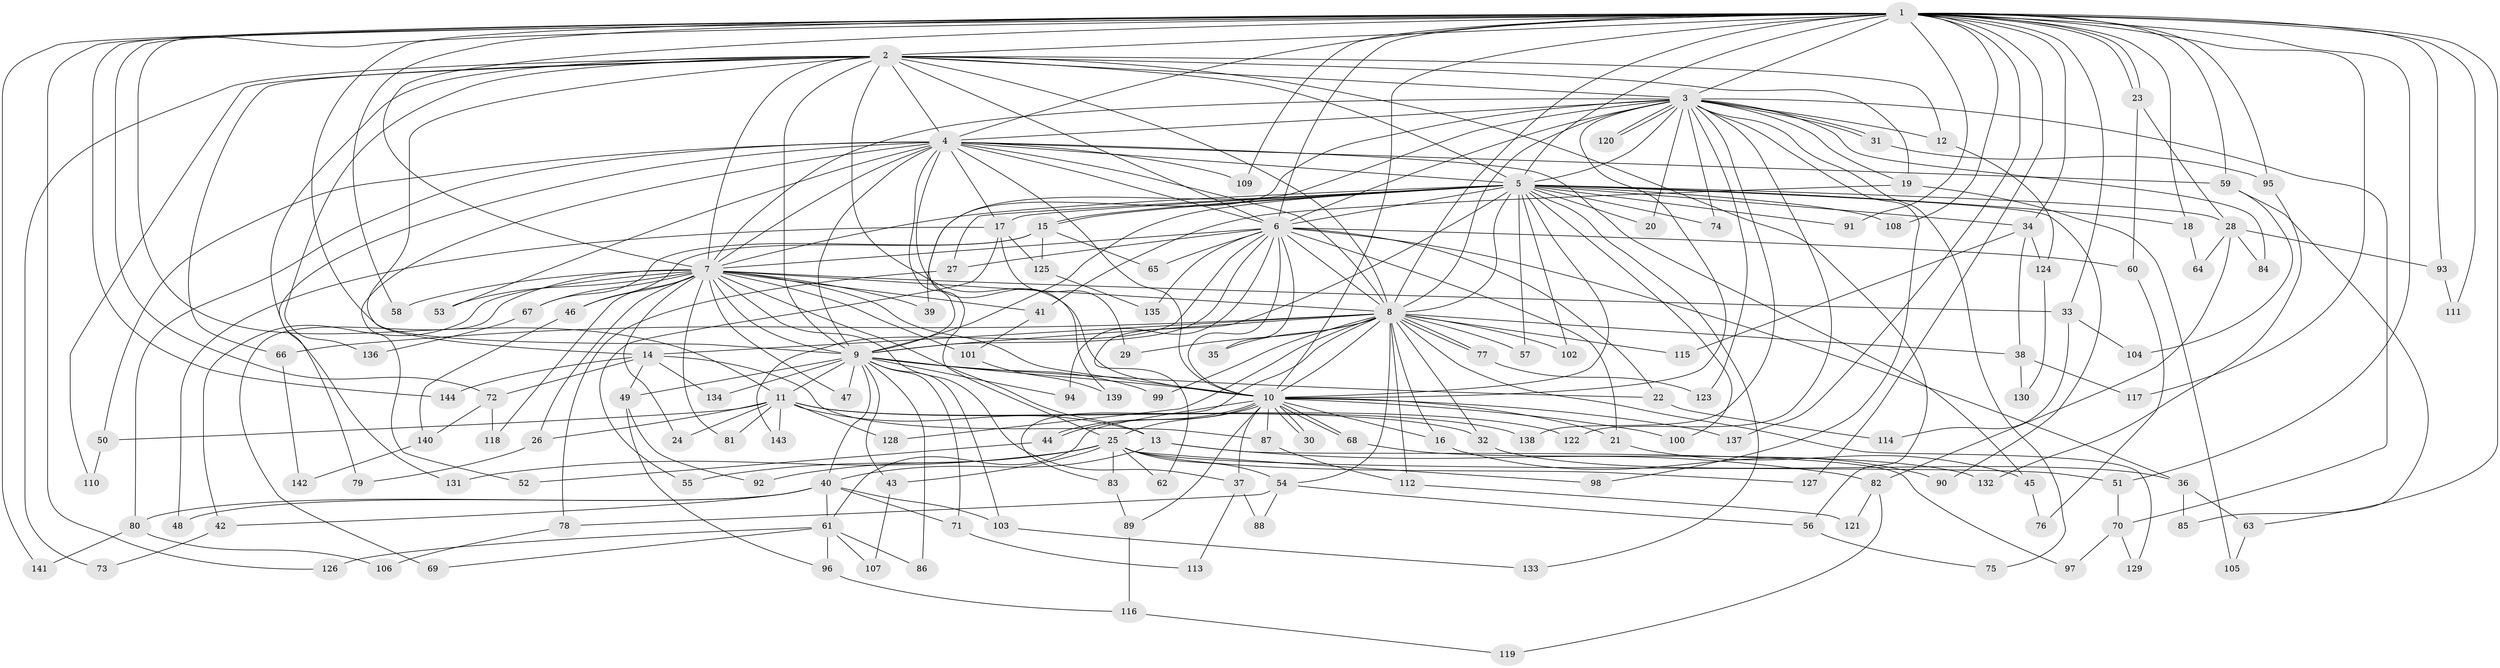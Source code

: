 // Generated by graph-tools (version 1.1) at 2025/11/02/27/25 16:11:06]
// undirected, 144 vertices, 313 edges
graph export_dot {
graph [start="1"]
  node [color=gray90,style=filled];
  1;
  2;
  3;
  4;
  5;
  6;
  7;
  8;
  9;
  10;
  11;
  12;
  13;
  14;
  15;
  16;
  17;
  18;
  19;
  20;
  21;
  22;
  23;
  24;
  25;
  26;
  27;
  28;
  29;
  30;
  31;
  32;
  33;
  34;
  35;
  36;
  37;
  38;
  39;
  40;
  41;
  42;
  43;
  44;
  45;
  46;
  47;
  48;
  49;
  50;
  51;
  52;
  53;
  54;
  55;
  56;
  57;
  58;
  59;
  60;
  61;
  62;
  63;
  64;
  65;
  66;
  67;
  68;
  69;
  70;
  71;
  72;
  73;
  74;
  75;
  76;
  77;
  78;
  79;
  80;
  81;
  82;
  83;
  84;
  85;
  86;
  87;
  88;
  89;
  90;
  91;
  92;
  93;
  94;
  95;
  96;
  97;
  98;
  99;
  100;
  101;
  102;
  103;
  104;
  105;
  106;
  107;
  108;
  109;
  110;
  111;
  112;
  113;
  114;
  115;
  116;
  117;
  118;
  119;
  120;
  121;
  122;
  123;
  124;
  125;
  126;
  127;
  128;
  129;
  130;
  131;
  132;
  133;
  134;
  135;
  136;
  137;
  138;
  139;
  140;
  141;
  142;
  143;
  144;
  1 -- 2;
  1 -- 3;
  1 -- 4;
  1 -- 5;
  1 -- 6;
  1 -- 7;
  1 -- 8;
  1 -- 9;
  1 -- 10;
  1 -- 11;
  1 -- 18;
  1 -- 23;
  1 -- 23;
  1 -- 33;
  1 -- 34;
  1 -- 51;
  1 -- 58;
  1 -- 59;
  1 -- 63;
  1 -- 72;
  1 -- 91;
  1 -- 93;
  1 -- 95;
  1 -- 108;
  1 -- 109;
  1 -- 111;
  1 -- 117;
  1 -- 126;
  1 -- 127;
  1 -- 137;
  1 -- 141;
  1 -- 144;
  2 -- 3;
  2 -- 4;
  2 -- 5;
  2 -- 6;
  2 -- 7;
  2 -- 8;
  2 -- 9;
  2 -- 10;
  2 -- 12;
  2 -- 14;
  2 -- 19;
  2 -- 56;
  2 -- 66;
  2 -- 73;
  2 -- 110;
  2 -- 131;
  2 -- 136;
  3 -- 4;
  3 -- 5;
  3 -- 6;
  3 -- 7;
  3 -- 8;
  3 -- 9;
  3 -- 10;
  3 -- 12;
  3 -- 19;
  3 -- 20;
  3 -- 31;
  3 -- 31;
  3 -- 39;
  3 -- 70;
  3 -- 74;
  3 -- 75;
  3 -- 84;
  3 -- 98;
  3 -- 120;
  3 -- 120;
  3 -- 122;
  3 -- 123;
  3 -- 138;
  4 -- 5;
  4 -- 6;
  4 -- 7;
  4 -- 8;
  4 -- 9;
  4 -- 10;
  4 -- 17;
  4 -- 25;
  4 -- 45;
  4 -- 50;
  4 -- 52;
  4 -- 53;
  4 -- 59;
  4 -- 79;
  4 -- 80;
  4 -- 109;
  4 -- 139;
  5 -- 6;
  5 -- 7;
  5 -- 8;
  5 -- 9;
  5 -- 10;
  5 -- 15;
  5 -- 15;
  5 -- 17;
  5 -- 18;
  5 -- 20;
  5 -- 27;
  5 -- 28;
  5 -- 34;
  5 -- 57;
  5 -- 62;
  5 -- 74;
  5 -- 90;
  5 -- 91;
  5 -- 100;
  5 -- 102;
  5 -- 108;
  5 -- 133;
  6 -- 7;
  6 -- 8;
  6 -- 9;
  6 -- 10;
  6 -- 21;
  6 -- 22;
  6 -- 27;
  6 -- 35;
  6 -- 36;
  6 -- 60;
  6 -- 65;
  6 -- 94;
  6 -- 135;
  6 -- 143;
  7 -- 8;
  7 -- 9;
  7 -- 10;
  7 -- 13;
  7 -- 24;
  7 -- 26;
  7 -- 33;
  7 -- 37;
  7 -- 39;
  7 -- 41;
  7 -- 42;
  7 -- 46;
  7 -- 47;
  7 -- 53;
  7 -- 58;
  7 -- 67;
  7 -- 69;
  7 -- 81;
  7 -- 101;
  7 -- 118;
  8 -- 9;
  8 -- 10;
  8 -- 14;
  8 -- 16;
  8 -- 29;
  8 -- 32;
  8 -- 35;
  8 -- 38;
  8 -- 54;
  8 -- 57;
  8 -- 66;
  8 -- 77;
  8 -- 77;
  8 -- 83;
  8 -- 99;
  8 -- 102;
  8 -- 112;
  8 -- 115;
  8 -- 128;
  8 -- 129;
  9 -- 10;
  9 -- 11;
  9 -- 22;
  9 -- 40;
  9 -- 43;
  9 -- 47;
  9 -- 49;
  9 -- 71;
  9 -- 86;
  9 -- 94;
  9 -- 99;
  9 -- 103;
  9 -- 134;
  10 -- 16;
  10 -- 21;
  10 -- 25;
  10 -- 30;
  10 -- 30;
  10 -- 37;
  10 -- 44;
  10 -- 44;
  10 -- 61;
  10 -- 68;
  10 -- 68;
  10 -- 87;
  10 -- 89;
  10 -- 100;
  10 -- 137;
  11 -- 13;
  11 -- 24;
  11 -- 26;
  11 -- 32;
  11 -- 50;
  11 -- 81;
  11 -- 122;
  11 -- 128;
  11 -- 138;
  11 -- 143;
  12 -- 124;
  13 -- 40;
  13 -- 82;
  13 -- 97;
  14 -- 49;
  14 -- 72;
  14 -- 87;
  14 -- 134;
  14 -- 144;
  15 -- 46;
  15 -- 65;
  15 -- 67;
  15 -- 125;
  16 -- 90;
  17 -- 29;
  17 -- 48;
  17 -- 55;
  17 -- 125;
  18 -- 64;
  19 -- 41;
  19 -- 105;
  21 -- 45;
  22 -- 114;
  23 -- 28;
  23 -- 60;
  25 -- 43;
  25 -- 51;
  25 -- 54;
  25 -- 55;
  25 -- 62;
  25 -- 83;
  25 -- 92;
  25 -- 98;
  25 -- 127;
  25 -- 131;
  26 -- 79;
  27 -- 78;
  28 -- 64;
  28 -- 82;
  28 -- 84;
  28 -- 93;
  31 -- 95;
  32 -- 36;
  33 -- 104;
  33 -- 114;
  34 -- 38;
  34 -- 115;
  34 -- 124;
  36 -- 63;
  36 -- 85;
  37 -- 88;
  37 -- 113;
  38 -- 117;
  38 -- 130;
  40 -- 42;
  40 -- 48;
  40 -- 61;
  40 -- 71;
  40 -- 80;
  40 -- 103;
  41 -- 101;
  42 -- 73;
  43 -- 107;
  44 -- 52;
  45 -- 76;
  46 -- 140;
  49 -- 92;
  49 -- 96;
  50 -- 110;
  51 -- 70;
  54 -- 56;
  54 -- 78;
  54 -- 88;
  56 -- 75;
  59 -- 85;
  59 -- 104;
  60 -- 76;
  61 -- 69;
  61 -- 86;
  61 -- 96;
  61 -- 107;
  61 -- 126;
  63 -- 105;
  66 -- 142;
  67 -- 136;
  68 -- 132;
  70 -- 97;
  70 -- 129;
  71 -- 113;
  72 -- 118;
  72 -- 140;
  77 -- 123;
  78 -- 106;
  80 -- 106;
  80 -- 141;
  82 -- 119;
  82 -- 121;
  83 -- 89;
  87 -- 112;
  89 -- 116;
  93 -- 111;
  95 -- 132;
  96 -- 116;
  101 -- 139;
  103 -- 133;
  112 -- 121;
  116 -- 119;
  124 -- 130;
  125 -- 135;
  140 -- 142;
}
